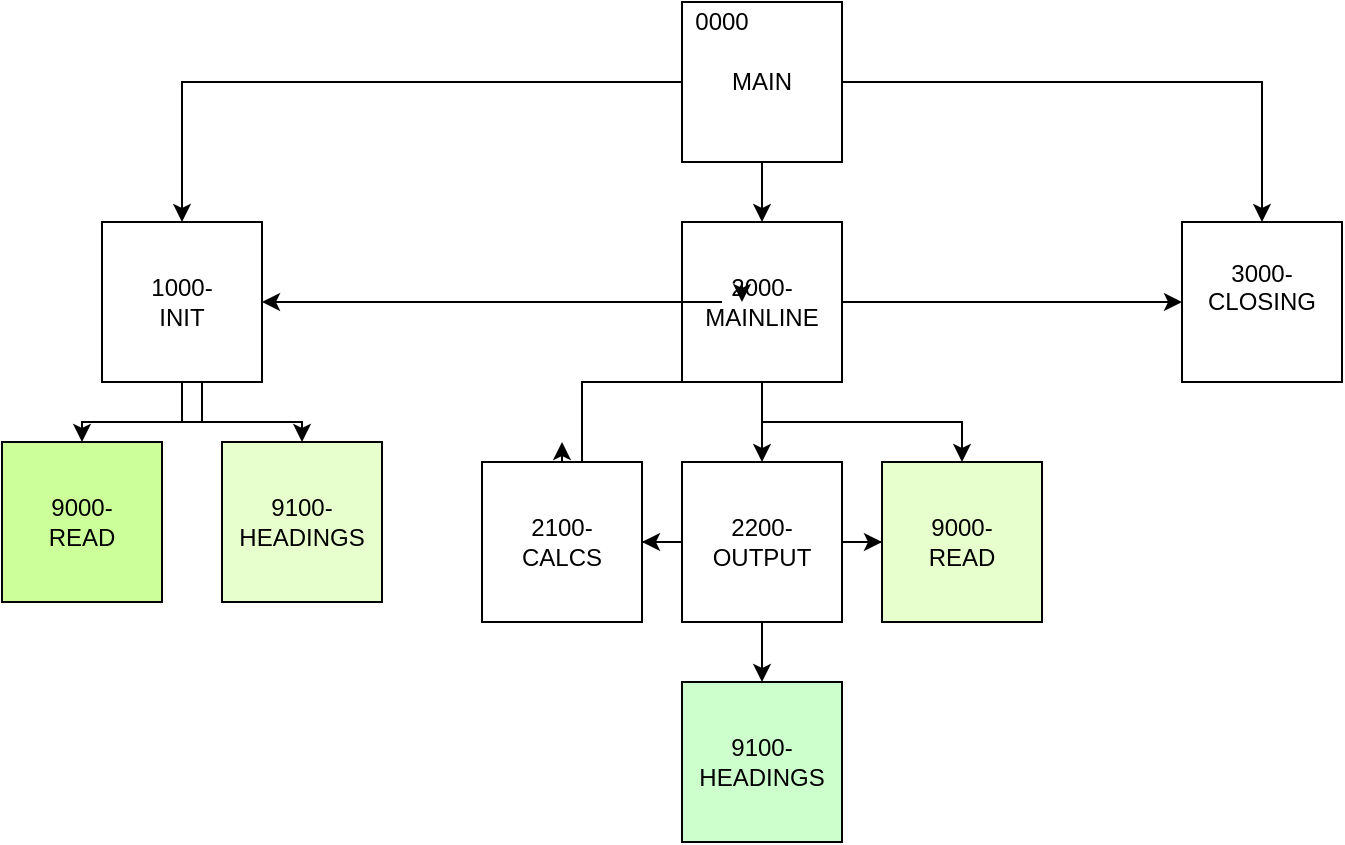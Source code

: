 <mxfile version="12.2.7" type="device" pages="1"><diagram id="kd-TJAbKNEGRQPlZyVkl" name="Page-1"><mxGraphModel dx="1422" dy="791" grid="1" gridSize="10" guides="1" tooltips="1" connect="1" arrows="1" fold="1" page="1" pageScale="1" pageWidth="850" pageHeight="1100" math="0" shadow="0"><root><mxCell id="0"/><mxCell id="1" parent="0"/><mxCell id="UKBGpWWFhTMi6hEmkHEs-23" style="edgeStyle=orthogonalEdgeStyle;rounded=0;orthogonalLoop=1;jettySize=auto;html=1;" edge="1" parent="1" source="UKBGpWWFhTMi6hEmkHEs-1" target="UKBGpWWFhTMi6hEmkHEs-4"><mxGeometry relative="1" as="geometry"/></mxCell><mxCell id="UKBGpWWFhTMi6hEmkHEs-27" style="edgeStyle=orthogonalEdgeStyle;rounded=0;orthogonalLoop=1;jettySize=auto;html=1;" edge="1" parent="1" source="UKBGpWWFhTMi6hEmkHEs-1" target="UKBGpWWFhTMi6hEmkHEs-6"><mxGeometry relative="1" as="geometry"/></mxCell><mxCell id="UKBGpWWFhTMi6hEmkHEs-28" style="edgeStyle=orthogonalEdgeStyle;rounded=0;orthogonalLoop=1;jettySize=auto;html=1;" edge="1" parent="1" source="UKBGpWWFhTMi6hEmkHEs-1" target="UKBGpWWFhTMi6hEmkHEs-3"><mxGeometry relative="1" as="geometry"/></mxCell><mxCell id="UKBGpWWFhTMi6hEmkHEs-1" value="" style="whiteSpace=wrap;html=1;aspect=fixed;align=center;" vertex="1" parent="1"><mxGeometry x="400" y="190" width="80" height="80" as="geometry"/></mxCell><mxCell id="UKBGpWWFhTMi6hEmkHEs-2" value="" style="whiteSpace=wrap;html=1;aspect=fixed;fillColor=#CCFF99;" vertex="1" parent="1"><mxGeometry x="60" y="410" width="80" height="80" as="geometry"/></mxCell><mxCell id="UKBGpWWFhTMi6hEmkHEs-3" value="" style="whiteSpace=wrap;html=1;aspect=fixed;" vertex="1" parent="1"><mxGeometry x="650" y="300" width="80" height="80" as="geometry"/></mxCell><mxCell id="UKBGpWWFhTMi6hEmkHEs-24" style="edgeStyle=orthogonalEdgeStyle;rounded=0;orthogonalLoop=1;jettySize=auto;html=1;" edge="1" parent="1" source="UKBGpWWFhTMi6hEmkHEs-4" target="UKBGpWWFhTMi6hEmkHEs-13"><mxGeometry relative="1" as="geometry"/></mxCell><mxCell id="UKBGpWWFhTMi6hEmkHEs-26" style="edgeStyle=orthogonalEdgeStyle;rounded=0;orthogonalLoop=1;jettySize=auto;html=1;entryX=0;entryY=0.5;entryDx=0;entryDy=0;" edge="1" parent="1" source="UKBGpWWFhTMi6hEmkHEs-4" target="UKBGpWWFhTMi6hEmkHEs-3"><mxGeometry relative="1" as="geometry"/></mxCell><mxCell id="UKBGpWWFhTMi6hEmkHEs-34" style="edgeStyle=orthogonalEdgeStyle;rounded=0;orthogonalLoop=1;jettySize=auto;html=1;" edge="1" parent="1" target="UKBGpWWFhTMi6hEmkHEs-15"><mxGeometry relative="1" as="geometry"><mxPoint x="440" y="390" as="sourcePoint"/><Array as="points"><mxPoint x="440" y="400"/><mxPoint x="540" y="400"/></Array></mxGeometry></mxCell><mxCell id="UKBGpWWFhTMi6hEmkHEs-35" style="edgeStyle=orthogonalEdgeStyle;rounded=0;orthogonalLoop=1;jettySize=auto;html=1;" edge="1" parent="1" source="UKBGpWWFhTMi6hEmkHEs-4"><mxGeometry relative="1" as="geometry"><mxPoint x="340" y="410" as="targetPoint"/><Array as="points"><mxPoint x="350" y="380"/><mxPoint x="350" y="430"/><mxPoint x="340" y="430"/></Array></mxGeometry></mxCell><mxCell id="UKBGpWWFhTMi6hEmkHEs-4" value="" style="whiteSpace=wrap;html=1;aspect=fixed;" vertex="1" parent="1"><mxGeometry x="400" y="300" width="80" height="80" as="geometry"/></mxCell><mxCell id="UKBGpWWFhTMi6hEmkHEs-5" value="" style="whiteSpace=wrap;html=1;aspect=fixed;fillColor=#CCFFCC;" vertex="1" parent="1"><mxGeometry x="400" y="530" width="80" height="80" as="geometry"/></mxCell><mxCell id="UKBGpWWFhTMi6hEmkHEs-29" style="edgeStyle=orthogonalEdgeStyle;rounded=0;orthogonalLoop=1;jettySize=auto;html=1;entryX=0.5;entryY=0;entryDx=0;entryDy=0;" edge="1" parent="1" source="UKBGpWWFhTMi6hEmkHEs-6" target="UKBGpWWFhTMi6hEmkHEs-2"><mxGeometry relative="1" as="geometry"><mxPoint x="200" y="400" as="targetPoint"/><Array as="points"><mxPoint x="160" y="400"/><mxPoint x="100" y="400"/></Array></mxGeometry></mxCell><mxCell id="UKBGpWWFhTMi6hEmkHEs-33" style="edgeStyle=orthogonalEdgeStyle;rounded=0;orthogonalLoop=1;jettySize=auto;html=1;" edge="1" parent="1" source="UKBGpWWFhTMi6hEmkHEs-6" target="UKBGpWWFhTMi6hEmkHEs-16"><mxGeometry relative="1" as="geometry"/></mxCell><mxCell id="UKBGpWWFhTMi6hEmkHEs-6" value="" style="whiteSpace=wrap;html=1;aspect=fixed;" vertex="1" parent="1"><mxGeometry x="110" y="300" width="80" height="80" as="geometry"/></mxCell><mxCell id="UKBGpWWFhTMi6hEmkHEs-7" value="MAIN" style="text;html=1;strokeColor=none;fillColor=none;align=center;verticalAlign=middle;whiteSpace=wrap;rounded=0;" vertex="1" parent="1"><mxGeometry x="420" y="220" width="40" height="20" as="geometry"/></mxCell><mxCell id="UKBGpWWFhTMi6hEmkHEs-25" style="edgeStyle=orthogonalEdgeStyle;rounded=0;orthogonalLoop=1;jettySize=auto;html=1;entryX=1;entryY=0.5;entryDx=0;entryDy=0;" edge="1" parent="1" source="UKBGpWWFhTMi6hEmkHEs-8" target="UKBGpWWFhTMi6hEmkHEs-6"><mxGeometry relative="1" as="geometry"/></mxCell><mxCell id="UKBGpWWFhTMi6hEmkHEs-8" value="2000-MAINLINE" style="text;html=1;strokeColor=none;fillColor=none;align=center;verticalAlign=middle;whiteSpace=wrap;rounded=0;" vertex="1" parent="1"><mxGeometry x="420" y="330" width="40" height="20" as="geometry"/></mxCell><mxCell id="UKBGpWWFhTMi6hEmkHEs-9" value="9000-READ" style="text;html=1;strokeColor=none;fillColor=none;align=center;verticalAlign=middle;whiteSpace=wrap;rounded=0;" vertex="1" parent="1"><mxGeometry x="80" y="440" width="40" height="20" as="geometry"/></mxCell><mxCell id="UKBGpWWFhTMi6hEmkHEs-10" value="&lt;div&gt;3000-CLOSING&lt;br&gt;&lt;/div&gt;&lt;div&gt;&lt;br&gt;&lt;/div&gt;" style="text;html=1;strokeColor=none;fillColor=none;align=center;verticalAlign=middle;whiteSpace=wrap;rounded=0;" vertex="1" parent="1"><mxGeometry x="670" y="330" width="40" height="20" as="geometry"/></mxCell><mxCell id="UKBGpWWFhTMi6hEmkHEs-11" value="1000-INIT" style="text;html=1;strokeColor=none;fillColor=none;align=center;verticalAlign=middle;whiteSpace=wrap;rounded=0;" vertex="1" parent="1"><mxGeometry x="130" y="330" width="40" height="20" as="geometry"/></mxCell><mxCell id="UKBGpWWFhTMi6hEmkHEs-30" style="edgeStyle=orthogonalEdgeStyle;rounded=0;orthogonalLoop=1;jettySize=auto;html=1;entryX=0.5;entryY=0;entryDx=0;entryDy=0;" edge="1" parent="1" source="UKBGpWWFhTMi6hEmkHEs-13" target="UKBGpWWFhTMi6hEmkHEs-5"><mxGeometry relative="1" as="geometry"/></mxCell><mxCell id="UKBGpWWFhTMi6hEmkHEs-31" style="edgeStyle=orthogonalEdgeStyle;rounded=0;orthogonalLoop=1;jettySize=auto;html=1;" edge="1" parent="1" source="UKBGpWWFhTMi6hEmkHEs-13" target="UKBGpWWFhTMi6hEmkHEs-15"><mxGeometry relative="1" as="geometry"/></mxCell><mxCell id="UKBGpWWFhTMi6hEmkHEs-32" style="edgeStyle=orthogonalEdgeStyle;rounded=0;orthogonalLoop=1;jettySize=auto;html=1;" edge="1" parent="1" source="UKBGpWWFhTMi6hEmkHEs-13" target="UKBGpWWFhTMi6hEmkHEs-14"><mxGeometry relative="1" as="geometry"/></mxCell><mxCell id="UKBGpWWFhTMi6hEmkHEs-13" value="" style="whiteSpace=wrap;html=1;aspect=fixed;" vertex="1" parent="1"><mxGeometry x="400" y="420" width="80" height="80" as="geometry"/></mxCell><mxCell id="UKBGpWWFhTMi6hEmkHEs-14" value="" style="whiteSpace=wrap;html=1;aspect=fixed;" vertex="1" parent="1"><mxGeometry x="300" y="420" width="80" height="80" as="geometry"/></mxCell><mxCell id="UKBGpWWFhTMi6hEmkHEs-15" value="" style="whiteSpace=wrap;html=1;aspect=fixed;fillColor=#E6FFCC;" vertex="1" parent="1"><mxGeometry x="500" y="420" width="80" height="80" as="geometry"/></mxCell><mxCell id="UKBGpWWFhTMi6hEmkHEs-16" value="" style="whiteSpace=wrap;html=1;aspect=fixed;fillColor=#E6FFCC;" vertex="1" parent="1"><mxGeometry x="170" y="410" width="80" height="80" as="geometry"/></mxCell><mxCell id="UKBGpWWFhTMi6hEmkHEs-17" value="2100-CALCS" style="text;html=1;strokeColor=none;fillColor=none;align=center;verticalAlign=middle;whiteSpace=wrap;rounded=0;" vertex="1" parent="1"><mxGeometry x="320" y="450" width="40" height="20" as="geometry"/></mxCell><mxCell id="UKBGpWWFhTMi6hEmkHEs-18" value="2200-OUTPUT" style="text;html=1;strokeColor=none;fillColor=none;align=center;verticalAlign=middle;whiteSpace=wrap;rounded=0;" vertex="1" parent="1"><mxGeometry x="420" y="450" width="40" height="20" as="geometry"/></mxCell><mxCell id="UKBGpWWFhTMi6hEmkHEs-19" value="9000-READ" style="text;html=1;strokeColor=none;fillColor=none;align=center;verticalAlign=middle;whiteSpace=wrap;rounded=0;" vertex="1" parent="1"><mxGeometry x="520" y="450" width="40" height="20" as="geometry"/></mxCell><mxCell id="UKBGpWWFhTMi6hEmkHEs-20" value="9100-HEADINGS" style="text;html=1;strokeColor=none;fillColor=none;align=center;verticalAlign=middle;whiteSpace=wrap;rounded=0;" vertex="1" parent="1"><mxGeometry x="190" y="440" width="40" height="20" as="geometry"/></mxCell><mxCell id="UKBGpWWFhTMi6hEmkHEs-21" value="9100-HEADINGS" style="text;html=1;strokeColor=none;fillColor=none;align=center;verticalAlign=middle;whiteSpace=wrap;rounded=0;" vertex="1" parent="1"><mxGeometry x="420" y="560" width="40" height="20" as="geometry"/></mxCell><mxCell id="UKBGpWWFhTMi6hEmkHEs-37" value="0000" style="text;html=1;strokeColor=none;fillColor=none;align=center;verticalAlign=middle;whiteSpace=wrap;rounded=0;" vertex="1" parent="1"><mxGeometry x="400" y="190" width="40" height="20" as="geometry"/></mxCell><mxCell id="UKBGpWWFhTMi6hEmkHEs-39" style="edgeStyle=orthogonalEdgeStyle;rounded=0;orthogonalLoop=1;jettySize=auto;html=1;exitX=0.25;exitY=0;exitDx=0;exitDy=0;entryX=0.25;entryY=0.5;entryDx=0;entryDy=0;entryPerimeter=0;" edge="1" parent="1" source="UKBGpWWFhTMi6hEmkHEs-8" target="UKBGpWWFhTMi6hEmkHEs-8"><mxGeometry relative="1" as="geometry"/></mxCell></root></mxGraphModel></diagram></mxfile>